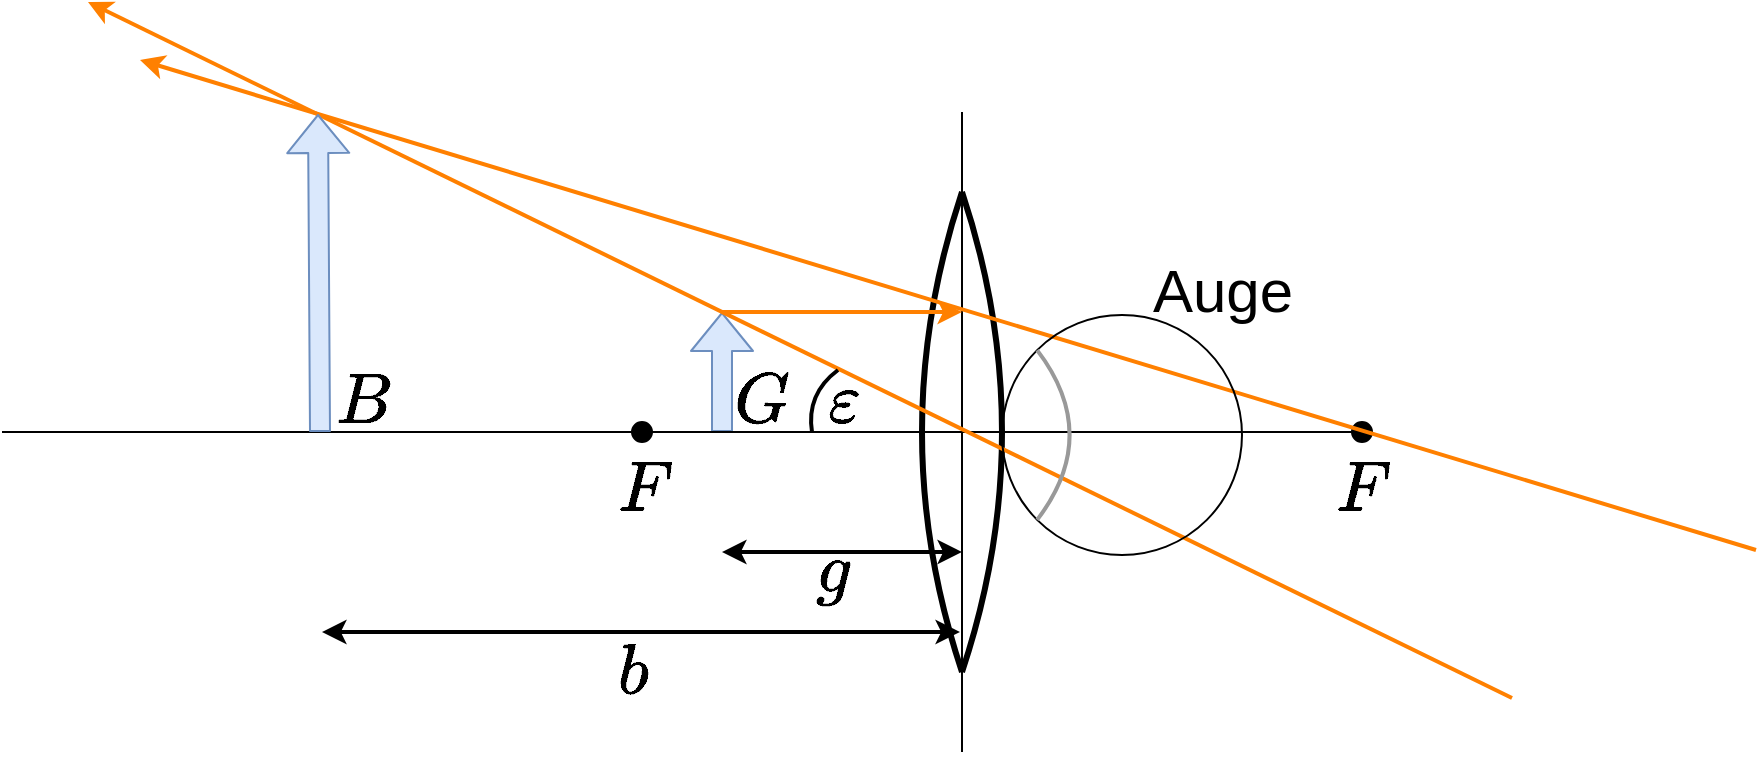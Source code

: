 <mxfile version="17.2.4" type="device"><diagram id="3tDvDmqhQdE-J8vVAmm0" name="Seite-1"><mxGraphModel dx="1409" dy="388" grid="1" gridSize="10" guides="1" tooltips="1" connect="1" arrows="1" fold="1" page="1" pageScale="1" pageWidth="827" pageHeight="1169" math="1" shadow="0"><root><mxCell id="0"/><mxCell id="1" parent="0"/><mxCell id="GEFgdalhLNKTZQKOLcyC-1" value="" style="endArrow=none;html=1;curved=1;strokeWidth=3;" edge="1" parent="1"><mxGeometry width="50" height="50" relative="1" as="geometry"><mxPoint x="360" y="480" as="sourcePoint"/><mxPoint x="360" y="240" as="targetPoint"/><Array as="points"><mxPoint x="320" y="360"/></Array></mxGeometry></mxCell><mxCell id="GEFgdalhLNKTZQKOLcyC-2" value="" style="endArrow=none;html=1;curved=1;strokeWidth=3;" edge="1" parent="1"><mxGeometry width="50" height="50" relative="1" as="geometry"><mxPoint x="360" y="480" as="sourcePoint"/><mxPoint x="360" y="240" as="targetPoint"/><Array as="points"><mxPoint x="400" y="360"/></Array></mxGeometry></mxCell><mxCell id="GEFgdalhLNKTZQKOLcyC-3" value="" style="endArrow=none;html=1;strokeWidth=1;curved=1;" edge="1" parent="1"><mxGeometry width="50" height="50" relative="1" as="geometry"><mxPoint x="360" y="520" as="sourcePoint"/><mxPoint x="360" y="200" as="targetPoint"/></mxGeometry></mxCell><mxCell id="GEFgdalhLNKTZQKOLcyC-4" value="" style="endArrow=none;html=1;strokeWidth=1;curved=1;startArrow=none;" edge="1" parent="1" source="GEFgdalhLNKTZQKOLcyC-10"><mxGeometry width="50" height="50" relative="1" as="geometry"><mxPoint x="560" y="360" as="sourcePoint"/><mxPoint x="-120" y="360" as="targetPoint"/></mxGeometry></mxCell><mxCell id="GEFgdalhLNKTZQKOLcyC-5" value="" style="shape=flexArrow;endArrow=classic;html=1;strokeWidth=1;curved=1;fillColor=#dae8fc;strokeColor=#6c8ebf;" edge="1" parent="1"><mxGeometry width="50" height="50" relative="1" as="geometry"><mxPoint x="240" y="360" as="sourcePoint"/><mxPoint x="240" y="300" as="targetPoint"/></mxGeometry></mxCell><mxCell id="GEFgdalhLNKTZQKOLcyC-6" value="" style="endArrow=classic;html=1;strokeWidth=2;curved=1;strokeColor=#FF8000;" edge="1" parent="1"><mxGeometry width="50" height="50" relative="1" as="geometry"><mxPoint x="240" y="300" as="sourcePoint"/><mxPoint x="360" y="300" as="targetPoint"/></mxGeometry></mxCell><mxCell id="GEFgdalhLNKTZQKOLcyC-7" value="" style="ellipse;whiteSpace=wrap;html=1;aspect=fixed;fillColor=#000000;" vertex="1" parent="1"><mxGeometry x="555" y="355" width="10" height="10" as="geometry"/></mxCell><mxCell id="GEFgdalhLNKTZQKOLcyC-9" value="" style="endArrow=none;html=1;strokeWidth=1;curved=1;" edge="1" parent="1" target="GEFgdalhLNKTZQKOLcyC-7"><mxGeometry width="50" height="50" relative="1" as="geometry"><mxPoint x="560" y="360" as="sourcePoint"/><mxPoint x="-120" y="360" as="targetPoint"/></mxGeometry></mxCell><mxCell id="GEFgdalhLNKTZQKOLcyC-10" value="" style="ellipse;whiteSpace=wrap;html=1;aspect=fixed;fillColor=#000000;" vertex="1" parent="1"><mxGeometry x="195" y="355" width="10" height="10" as="geometry"/></mxCell><mxCell id="GEFgdalhLNKTZQKOLcyC-11" value="" style="endArrow=none;html=1;strokeWidth=1;curved=1;startArrow=none;" edge="1" parent="1" source="GEFgdalhLNKTZQKOLcyC-7" target="GEFgdalhLNKTZQKOLcyC-10"><mxGeometry width="50" height="50" relative="1" as="geometry"><mxPoint x="555" y="360" as="sourcePoint"/><mxPoint x="-120" y="360" as="targetPoint"/></mxGeometry></mxCell><mxCell id="GEFgdalhLNKTZQKOLcyC-12" value="" style="endArrow=classic;html=1;strokeWidth=2;curved=1;strokeColor=#FF8000;" edge="1" parent="1"><mxGeometry width="50" height="50" relative="1" as="geometry"><mxPoint x="757" y="419" as="sourcePoint"/><mxPoint x="-51" y="174" as="targetPoint"/></mxGeometry></mxCell><mxCell id="GEFgdalhLNKTZQKOLcyC-13" value="" style="endArrow=classic;html=1;strokeWidth=2;curved=1;strokeColor=#FF8000;" edge="1" parent="1"><mxGeometry width="50" height="50" relative="1" as="geometry"><mxPoint x="635" y="493" as="sourcePoint"/><mxPoint x="-77" y="145" as="targetPoint"/></mxGeometry></mxCell><mxCell id="GEFgdalhLNKTZQKOLcyC-14" value="$$F$$" style="text;html=1;resizable=0;autosize=1;align=center;verticalAlign=middle;points=[];fillColor=none;strokeColor=none;rounded=0;fontSize=30;" vertex="1" parent="1"><mxGeometry x="510" y="369" width="100" height="40" as="geometry"/></mxCell><mxCell id="GEFgdalhLNKTZQKOLcyC-15" value="$$F$$" style="text;html=1;resizable=0;autosize=1;align=center;verticalAlign=middle;points=[];fillColor=none;strokeColor=none;rounded=0;fontSize=30;" vertex="1" parent="1"><mxGeometry x="151" y="369" width="100" height="40" as="geometry"/></mxCell><mxCell id="GEFgdalhLNKTZQKOLcyC-16" value="" style="shape=flexArrow;endArrow=classic;html=1;strokeWidth=1;curved=1;fillColor=#dae8fc;strokeColor=#6c8ebf;" edge="1" parent="1"><mxGeometry width="50" height="50" relative="1" as="geometry"><mxPoint x="39" y="360" as="sourcePoint"/><mxPoint x="38" y="201" as="targetPoint"/></mxGeometry></mxCell><mxCell id="GEFgdalhLNKTZQKOLcyC-17" value="$$G$$" style="text;html=1;resizable=0;autosize=1;align=center;verticalAlign=middle;points=[];fillColor=none;strokeColor=none;rounded=0;fontSize=30;" vertex="1" parent="1"><mxGeometry x="205" y="325" width="110" height="40" as="geometry"/></mxCell><mxCell id="GEFgdalhLNKTZQKOLcyC-18" value="$$B$$" style="text;html=1;resizable=0;autosize=1;align=center;verticalAlign=middle;points=[];fillColor=none;strokeColor=none;rounded=0;fontSize=30;" vertex="1" parent="1"><mxGeometry x="10" y="325" width="100" height="40" as="geometry"/></mxCell><mxCell id="GEFgdalhLNKTZQKOLcyC-19" value="" style="endArrow=classic;startArrow=classic;html=1;fontSize=30;strokeColor=#000000;strokeWidth=2;curved=1;" edge="1" parent="1"><mxGeometry width="50" height="50" relative="1" as="geometry"><mxPoint x="240" y="420" as="sourcePoint"/><mxPoint x="360" y="420" as="targetPoint"/></mxGeometry></mxCell><mxCell id="GEFgdalhLNKTZQKOLcyC-20" value="$$g$$" style="text;html=1;resizable=0;autosize=1;align=center;verticalAlign=middle;points=[];fillColor=none;strokeColor=none;rounded=0;fontSize=30;" vertex="1" parent="1"><mxGeometry x="245" y="409" width="100" height="40" as="geometry"/></mxCell><mxCell id="GEFgdalhLNKTZQKOLcyC-21" value="" style="endArrow=classic;startArrow=classic;html=1;fontSize=30;strokeColor=#000000;strokeWidth=2;curved=1;" edge="1" parent="1"><mxGeometry width="50" height="50" relative="1" as="geometry"><mxPoint x="40" y="460" as="sourcePoint"/><mxPoint x="359" y="460" as="targetPoint"/></mxGeometry></mxCell><mxCell id="GEFgdalhLNKTZQKOLcyC-22" value="$$b$$" style="text;html=1;resizable=0;autosize=1;align=center;verticalAlign=middle;points=[];fillColor=none;strokeColor=none;rounded=0;fontSize=30;" vertex="1" parent="1"><mxGeometry x="145" y="460" width="100" height="40" as="geometry"/></mxCell><mxCell id="GEFgdalhLNKTZQKOLcyC-23" value="" style="endArrow=none;html=1;fontSize=30;strokeColor=#000000;strokeWidth=2;curved=1;" edge="1" parent="1"><mxGeometry width="50" height="50" relative="1" as="geometry"><mxPoint x="285" y="360" as="sourcePoint"/><mxPoint x="298" y="329" as="targetPoint"/><Array as="points"><mxPoint x="282" y="341"/></Array></mxGeometry></mxCell><mxCell id="GEFgdalhLNKTZQKOLcyC-24" value="$$\varepsilon$$" style="text;html=1;resizable=0;autosize=1;align=center;verticalAlign=middle;points=[];fillColor=none;strokeColor=none;rounded=0;fontSize=30;" vertex="1" parent="1"><mxGeometry x="186" y="325" width="230" height="40" as="geometry"/></mxCell><mxCell id="GEFgdalhLNKTZQKOLcyC-27" value="" style="ellipse;whiteSpace=wrap;html=1;aspect=fixed;fontSize=30;fillColor=none;" vertex="1" parent="1"><mxGeometry x="380" y="301.5" width="120" height="120" as="geometry"/></mxCell><mxCell id="GEFgdalhLNKTZQKOLcyC-28" value="" style="endArrow=none;html=1;fontSize=30;strokeColor=#999999;strokeWidth=2;curved=1;entryX=0;entryY=0;entryDx=0;entryDy=0;exitX=0;exitY=1;exitDx=0;exitDy=0;" edge="1" parent="1" source="GEFgdalhLNKTZQKOLcyC-27" target="GEFgdalhLNKTZQKOLcyC-27"><mxGeometry width="50" height="50" relative="1" as="geometry"><mxPoint x="50" y="461.5" as="sourcePoint"/><mxPoint x="100" y="411.5" as="targetPoint"/><Array as="points"><mxPoint x="430" y="361.5"/></Array></mxGeometry></mxCell><mxCell id="GEFgdalhLNKTZQKOLcyC-29" value="Auge" style="text;html=1;resizable=0;autosize=1;align=center;verticalAlign=middle;points=[];fillColor=none;strokeColor=none;rounded=0;fontSize=30;" vertex="1" parent="1"><mxGeometry x="445" y="268.5" width="90" height="40" as="geometry"/></mxCell></root></mxGraphModel></diagram></mxfile>